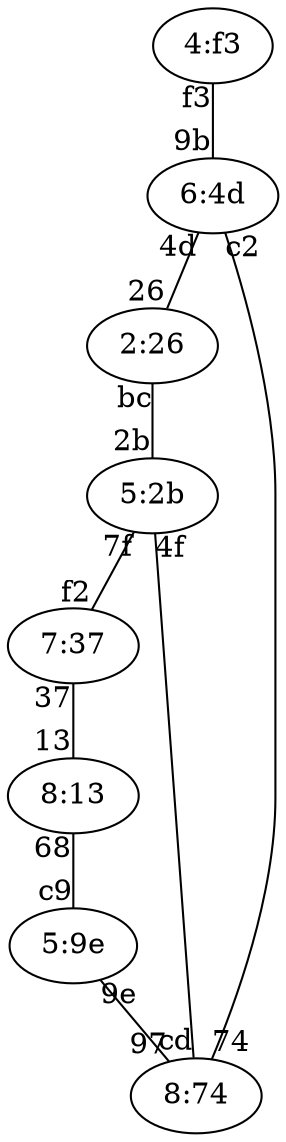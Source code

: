 graph{
	"4:f3" -- "6:4d" [headlabel="9b", taillabel="f3"]
	"6:4d" -- "2:26" [headlabel="26", taillabel="4d"]
	"2:26" -- "5:2b" [headlabel="2b", taillabel="bc"]
	"5:2b" -- "7:37" [headlabel="f2", taillabel="7f"]
	"7:37" -- "8:13" [headlabel="13", taillabel="37"]
	"8:13" -- "5:9e" [headlabel="c9", taillabel="68"]
	"5:9e" -- "8:74" [headlabel="97", taillabel="9e"]
	"5:2b" -- "8:74" [headlabel="cd", taillabel="4f"]
	"8:74" -- "6:4d" [headlabel="c2", taillabel="74"]
}